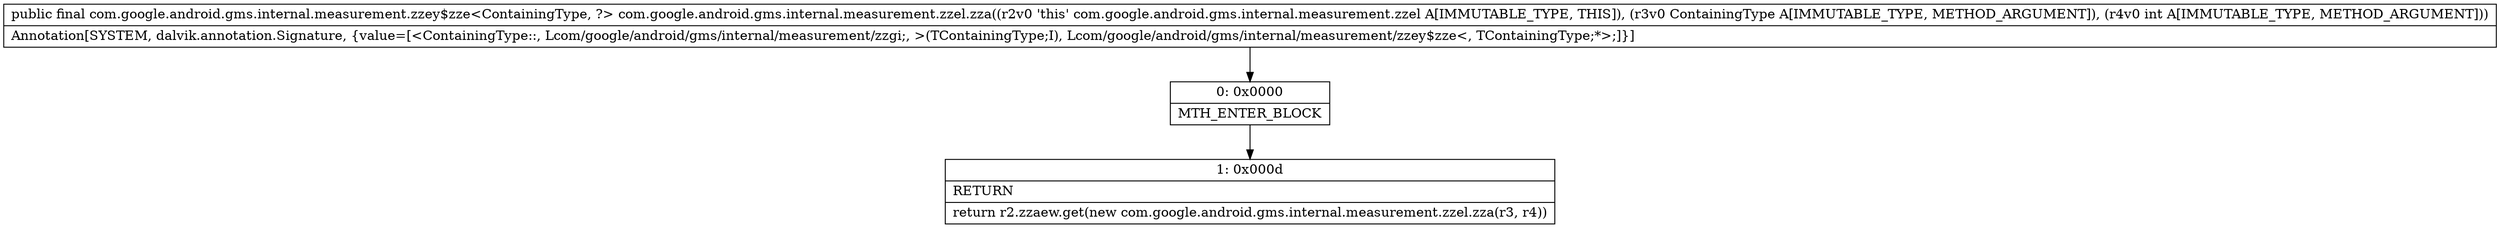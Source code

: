 digraph "CFG forcom.google.android.gms.internal.measurement.zzel.zza(Lcom\/google\/android\/gms\/internal\/measurement\/zzgi;I)Lcom\/google\/android\/gms\/internal\/measurement\/zzey$zze;" {
Node_0 [shape=record,label="{0\:\ 0x0000|MTH_ENTER_BLOCK\l}"];
Node_1 [shape=record,label="{1\:\ 0x000d|RETURN\l|return r2.zzaew.get(new com.google.android.gms.internal.measurement.zzel.zza(r3, r4))\l}"];
MethodNode[shape=record,label="{public final com.google.android.gms.internal.measurement.zzey$zze\<ContainingType, ?\> com.google.android.gms.internal.measurement.zzel.zza((r2v0 'this' com.google.android.gms.internal.measurement.zzel A[IMMUTABLE_TYPE, THIS]), (r3v0 ContainingType A[IMMUTABLE_TYPE, METHOD_ARGUMENT]), (r4v0 int A[IMMUTABLE_TYPE, METHOD_ARGUMENT]))  | Annotation[SYSTEM, dalvik.annotation.Signature, \{value=[\<ContainingType::, Lcom\/google\/android\/gms\/internal\/measurement\/zzgi;, \>(TContainingType;I), Lcom\/google\/android\/gms\/internal\/measurement\/zzey$zze\<, TContainingType;*\>;]\}]\l}"];
MethodNode -> Node_0;
Node_0 -> Node_1;
}


